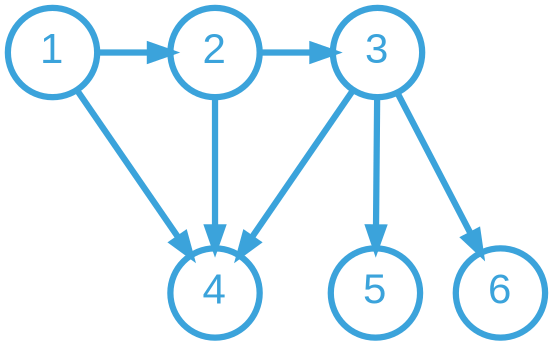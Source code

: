 strict digraph {
    graph [bgcolor=transparent]
    node [ fontname=Arial fontsize=20];
    
    1 [shape="circle" color="#3ba3db" fontcolor="#3ba3db" penwidth=3]
    2 [shape="circle" color="#3ba3db" fontcolor="#3ba3db" penwidth=3]
    3 [shape="circle" color="#3ba3db" fontcolor="#3ba3db" penwidth=3]
    4 [shape="circle" color="#3ba3db" fontcolor="#3ba3db" penwidth=3]
    5 [shape="circle" color="#3ba3db" fontcolor="#3ba3db" penwidth=3]
    6 [shape="circle" color="#3ba3db" fontcolor="#3ba3db" penwidth=3]
    
    { rank=same 1 2 3 }
    { rank=same 4 5 6 }
    
    1 -> 4 [color="#3ba3db" penwidth=3 minlen=2]
    1 -> 2 [color="#3ba3db" penwidth=3 minlen=2]
    2 -> 3 [color="#3ba3db" penwidth=3 minlen=2]
    2 -> 4 [color="#3ba3db" penwidth=3 minlen=2]
    3 -> 4 [color="#3ba3db" penwidth=3 minlen=2]
    3 -> 6 [color="#3ba3db" penwidth=3 minlen=2]
    3 -> 5 [color="#3ba3db" penwidth=3 minlen=2]
}